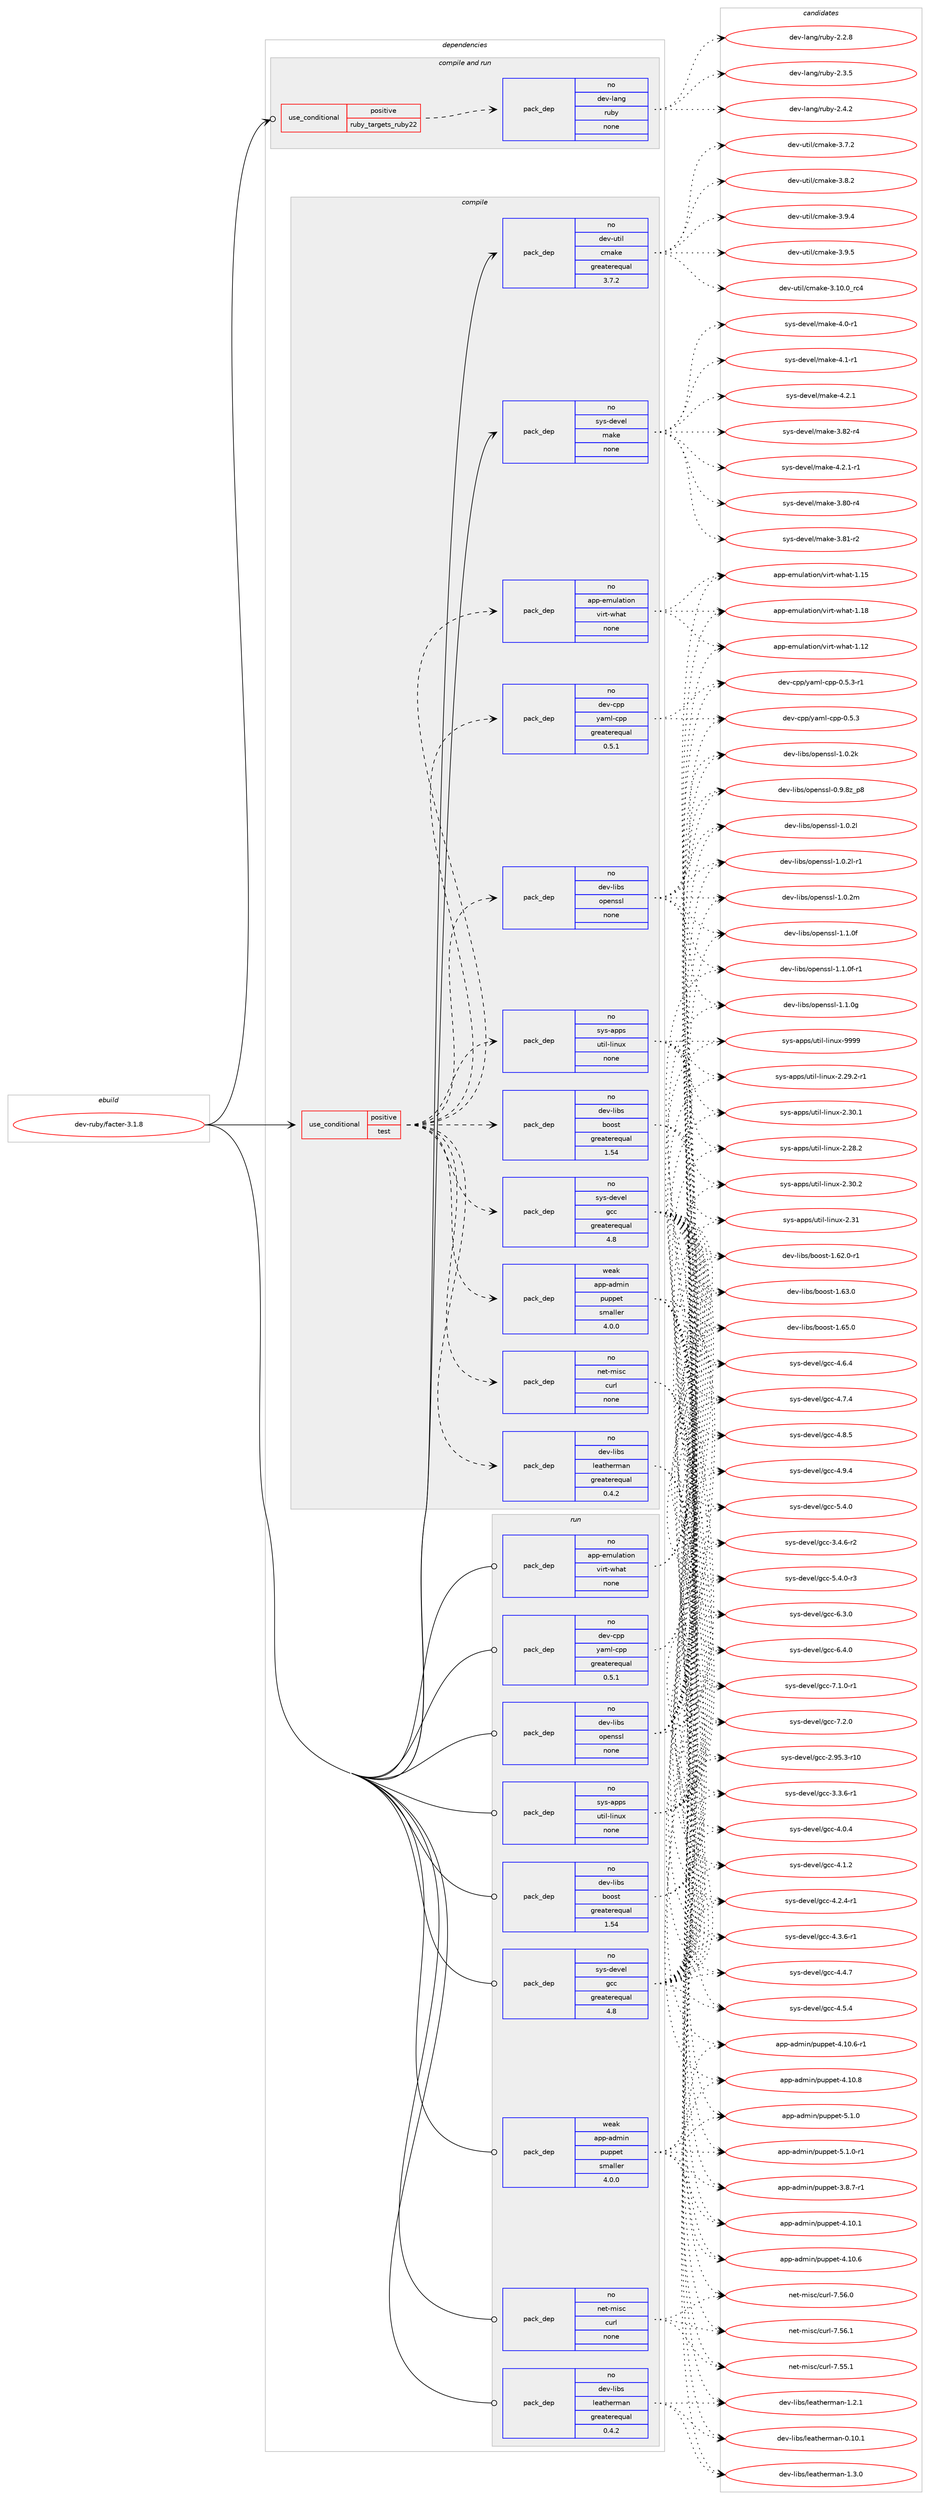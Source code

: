 digraph prolog {

# *************
# Graph options
# *************

newrank=true;
concentrate=true;
compound=true;
graph [rankdir=LR,fontname=Helvetica,fontsize=10,ranksep=1.5];#, ranksep=2.5, nodesep=0.2];
edge  [arrowhead=vee];
node  [fontname=Helvetica,fontsize=10];

# **********
# The ebuild
# **********

subgraph cluster_leftcol {
color=gray;
rank=same;
label=<<i>ebuild</i>>;
id [label="dev-ruby/facter-3.1.8", color=red, width=4, href="../dev-ruby/facter-3.1.8.svg"];
}

# ****************
# The dependencies
# ****************

subgraph cluster_midcol {
color=gray;
label=<<i>dependencies</i>>;
subgraph cluster_compile {
fillcolor="#eeeeee";
style=filled;
label=<<i>compile</i>>;
subgraph cond56508 {
dependency237456 [label=<<TABLE BORDER="0" CELLBORDER="1" CELLSPACING="0" CELLPADDING="4"><TR><TD ROWSPAN="3" CELLPADDING="10">use_conditional</TD></TR><TR><TD>positive</TD></TR><TR><TD>test</TD></TR></TABLE>>, shape=none, color=red];
subgraph pack176871 {
dependency237457 [label=<<TABLE BORDER="0" CELLBORDER="1" CELLSPACING="0" CELLPADDING="4" WIDTH="220"><TR><TD ROWSPAN="6" CELLPADDING="30">pack_dep</TD></TR><TR><TD WIDTH="110">no</TD></TR><TR><TD>sys-devel</TD></TR><TR><TD>gcc</TD></TR><TR><TD>greaterequal</TD></TR><TR><TD>4.8</TD></TR></TABLE>>, shape=none, color=blue];
}
dependency237456:e -> dependency237457:w [weight=20,style="dashed",arrowhead="vee"];
subgraph pack176872 {
dependency237458 [label=<<TABLE BORDER="0" CELLBORDER="1" CELLSPACING="0" CELLPADDING="4" WIDTH="220"><TR><TD ROWSPAN="6" CELLPADDING="30">pack_dep</TD></TR><TR><TD WIDTH="110">no</TD></TR><TR><TD>dev-libs</TD></TR><TR><TD>boost</TD></TR><TR><TD>greaterequal</TD></TR><TR><TD>1.54</TD></TR></TABLE>>, shape=none, color=blue];
}
dependency237456:e -> dependency237458:w [weight=20,style="dashed",arrowhead="vee"];
subgraph pack176873 {
dependency237459 [label=<<TABLE BORDER="0" CELLBORDER="1" CELLSPACING="0" CELLPADDING="4" WIDTH="220"><TR><TD ROWSPAN="6" CELLPADDING="30">pack_dep</TD></TR><TR><TD WIDTH="110">no</TD></TR><TR><TD>dev-libs</TD></TR><TR><TD>leatherman</TD></TR><TR><TD>greaterequal</TD></TR><TR><TD>0.4.2</TD></TR></TABLE>>, shape=none, color=blue];
}
dependency237456:e -> dependency237459:w [weight=20,style="dashed",arrowhead="vee"];
subgraph pack176874 {
dependency237460 [label=<<TABLE BORDER="0" CELLBORDER="1" CELLSPACING="0" CELLPADDING="4" WIDTH="220"><TR><TD ROWSPAN="6" CELLPADDING="30">pack_dep</TD></TR><TR><TD WIDTH="110">no</TD></TR><TR><TD>dev-cpp</TD></TR><TR><TD>yaml-cpp</TD></TR><TR><TD>greaterequal</TD></TR><TR><TD>0.5.1</TD></TR></TABLE>>, shape=none, color=blue];
}
dependency237456:e -> dependency237460:w [weight=20,style="dashed",arrowhead="vee"];
subgraph pack176875 {
dependency237461 [label=<<TABLE BORDER="0" CELLBORDER="1" CELLSPACING="0" CELLPADDING="4" WIDTH="220"><TR><TD ROWSPAN="6" CELLPADDING="30">pack_dep</TD></TR><TR><TD WIDTH="110">no</TD></TR><TR><TD>dev-libs</TD></TR><TR><TD>openssl</TD></TR><TR><TD>none</TD></TR><TR><TD></TD></TR></TABLE>>, shape=none, color=blue];
}
dependency237456:e -> dependency237461:w [weight=20,style="dashed",arrowhead="vee"];
subgraph pack176876 {
dependency237462 [label=<<TABLE BORDER="0" CELLBORDER="1" CELLSPACING="0" CELLPADDING="4" WIDTH="220"><TR><TD ROWSPAN="6" CELLPADDING="30">pack_dep</TD></TR><TR><TD WIDTH="110">no</TD></TR><TR><TD>sys-apps</TD></TR><TR><TD>util-linux</TD></TR><TR><TD>none</TD></TR><TR><TD></TD></TR></TABLE>>, shape=none, color=blue];
}
dependency237456:e -> dependency237462:w [weight=20,style="dashed",arrowhead="vee"];
subgraph pack176877 {
dependency237463 [label=<<TABLE BORDER="0" CELLBORDER="1" CELLSPACING="0" CELLPADDING="4" WIDTH="220"><TR><TD ROWSPAN="6" CELLPADDING="30">pack_dep</TD></TR><TR><TD WIDTH="110">no</TD></TR><TR><TD>app-emulation</TD></TR><TR><TD>virt-what</TD></TR><TR><TD>none</TD></TR><TR><TD></TD></TR></TABLE>>, shape=none, color=blue];
}
dependency237456:e -> dependency237463:w [weight=20,style="dashed",arrowhead="vee"];
subgraph pack176878 {
dependency237464 [label=<<TABLE BORDER="0" CELLBORDER="1" CELLSPACING="0" CELLPADDING="4" WIDTH="220"><TR><TD ROWSPAN="6" CELLPADDING="30">pack_dep</TD></TR><TR><TD WIDTH="110">no</TD></TR><TR><TD>net-misc</TD></TR><TR><TD>curl</TD></TR><TR><TD>none</TD></TR><TR><TD></TD></TR></TABLE>>, shape=none, color=blue];
}
dependency237456:e -> dependency237464:w [weight=20,style="dashed",arrowhead="vee"];
subgraph pack176879 {
dependency237465 [label=<<TABLE BORDER="0" CELLBORDER="1" CELLSPACING="0" CELLPADDING="4" WIDTH="220"><TR><TD ROWSPAN="6" CELLPADDING="30">pack_dep</TD></TR><TR><TD WIDTH="110">weak</TD></TR><TR><TD>app-admin</TD></TR><TR><TD>puppet</TD></TR><TR><TD>smaller</TD></TR><TR><TD>4.0.0</TD></TR></TABLE>>, shape=none, color=blue];
}
dependency237456:e -> dependency237465:w [weight=20,style="dashed",arrowhead="vee"];
}
id:e -> dependency237456:w [weight=20,style="solid",arrowhead="vee"];
subgraph pack176880 {
dependency237466 [label=<<TABLE BORDER="0" CELLBORDER="1" CELLSPACING="0" CELLPADDING="4" WIDTH="220"><TR><TD ROWSPAN="6" CELLPADDING="30">pack_dep</TD></TR><TR><TD WIDTH="110">no</TD></TR><TR><TD>dev-util</TD></TR><TR><TD>cmake</TD></TR><TR><TD>greaterequal</TD></TR><TR><TD>3.7.2</TD></TR></TABLE>>, shape=none, color=blue];
}
id:e -> dependency237466:w [weight=20,style="solid",arrowhead="vee"];
subgraph pack176881 {
dependency237467 [label=<<TABLE BORDER="0" CELLBORDER="1" CELLSPACING="0" CELLPADDING="4" WIDTH="220"><TR><TD ROWSPAN="6" CELLPADDING="30">pack_dep</TD></TR><TR><TD WIDTH="110">no</TD></TR><TR><TD>sys-devel</TD></TR><TR><TD>make</TD></TR><TR><TD>none</TD></TR><TR><TD></TD></TR></TABLE>>, shape=none, color=blue];
}
id:e -> dependency237467:w [weight=20,style="solid",arrowhead="vee"];
}
subgraph cluster_compileandrun {
fillcolor="#eeeeee";
style=filled;
label=<<i>compile and run</i>>;
subgraph cond56509 {
dependency237468 [label=<<TABLE BORDER="0" CELLBORDER="1" CELLSPACING="0" CELLPADDING="4"><TR><TD ROWSPAN="3" CELLPADDING="10">use_conditional</TD></TR><TR><TD>positive</TD></TR><TR><TD>ruby_targets_ruby22</TD></TR></TABLE>>, shape=none, color=red];
subgraph pack176882 {
dependency237469 [label=<<TABLE BORDER="0" CELLBORDER="1" CELLSPACING="0" CELLPADDING="4" WIDTH="220"><TR><TD ROWSPAN="6" CELLPADDING="30">pack_dep</TD></TR><TR><TD WIDTH="110">no</TD></TR><TR><TD>dev-lang</TD></TR><TR><TD>ruby</TD></TR><TR><TD>none</TD></TR><TR><TD></TD></TR></TABLE>>, shape=none, color=blue];
}
dependency237468:e -> dependency237469:w [weight=20,style="dashed",arrowhead="vee"];
}
id:e -> dependency237468:w [weight=20,style="solid",arrowhead="odotvee"];
}
subgraph cluster_run {
fillcolor="#eeeeee";
style=filled;
label=<<i>run</i>>;
subgraph pack176883 {
dependency237470 [label=<<TABLE BORDER="0" CELLBORDER="1" CELLSPACING="0" CELLPADDING="4" WIDTH="220"><TR><TD ROWSPAN="6" CELLPADDING="30">pack_dep</TD></TR><TR><TD WIDTH="110">no</TD></TR><TR><TD>app-emulation</TD></TR><TR><TD>virt-what</TD></TR><TR><TD>none</TD></TR><TR><TD></TD></TR></TABLE>>, shape=none, color=blue];
}
id:e -> dependency237470:w [weight=20,style="solid",arrowhead="odot"];
subgraph pack176884 {
dependency237471 [label=<<TABLE BORDER="0" CELLBORDER="1" CELLSPACING="0" CELLPADDING="4" WIDTH="220"><TR><TD ROWSPAN="6" CELLPADDING="30">pack_dep</TD></TR><TR><TD WIDTH="110">no</TD></TR><TR><TD>dev-cpp</TD></TR><TR><TD>yaml-cpp</TD></TR><TR><TD>greaterequal</TD></TR><TR><TD>0.5.1</TD></TR></TABLE>>, shape=none, color=blue];
}
id:e -> dependency237471:w [weight=20,style="solid",arrowhead="odot"];
subgraph pack176885 {
dependency237472 [label=<<TABLE BORDER="0" CELLBORDER="1" CELLSPACING="0" CELLPADDING="4" WIDTH="220"><TR><TD ROWSPAN="6" CELLPADDING="30">pack_dep</TD></TR><TR><TD WIDTH="110">no</TD></TR><TR><TD>dev-libs</TD></TR><TR><TD>boost</TD></TR><TR><TD>greaterequal</TD></TR><TR><TD>1.54</TD></TR></TABLE>>, shape=none, color=blue];
}
id:e -> dependency237472:w [weight=20,style="solid",arrowhead="odot"];
subgraph pack176886 {
dependency237473 [label=<<TABLE BORDER="0" CELLBORDER="1" CELLSPACING="0" CELLPADDING="4" WIDTH="220"><TR><TD ROWSPAN="6" CELLPADDING="30">pack_dep</TD></TR><TR><TD WIDTH="110">no</TD></TR><TR><TD>dev-libs</TD></TR><TR><TD>leatherman</TD></TR><TR><TD>greaterequal</TD></TR><TR><TD>0.4.2</TD></TR></TABLE>>, shape=none, color=blue];
}
id:e -> dependency237473:w [weight=20,style="solid",arrowhead="odot"];
subgraph pack176887 {
dependency237474 [label=<<TABLE BORDER="0" CELLBORDER="1" CELLSPACING="0" CELLPADDING="4" WIDTH="220"><TR><TD ROWSPAN="6" CELLPADDING="30">pack_dep</TD></TR><TR><TD WIDTH="110">no</TD></TR><TR><TD>dev-libs</TD></TR><TR><TD>openssl</TD></TR><TR><TD>none</TD></TR><TR><TD></TD></TR></TABLE>>, shape=none, color=blue];
}
id:e -> dependency237474:w [weight=20,style="solid",arrowhead="odot"];
subgraph pack176888 {
dependency237475 [label=<<TABLE BORDER="0" CELLBORDER="1" CELLSPACING="0" CELLPADDING="4" WIDTH="220"><TR><TD ROWSPAN="6" CELLPADDING="30">pack_dep</TD></TR><TR><TD WIDTH="110">no</TD></TR><TR><TD>net-misc</TD></TR><TR><TD>curl</TD></TR><TR><TD>none</TD></TR><TR><TD></TD></TR></TABLE>>, shape=none, color=blue];
}
id:e -> dependency237475:w [weight=20,style="solid",arrowhead="odot"];
subgraph pack176889 {
dependency237476 [label=<<TABLE BORDER="0" CELLBORDER="1" CELLSPACING="0" CELLPADDING="4" WIDTH="220"><TR><TD ROWSPAN="6" CELLPADDING="30">pack_dep</TD></TR><TR><TD WIDTH="110">no</TD></TR><TR><TD>sys-apps</TD></TR><TR><TD>util-linux</TD></TR><TR><TD>none</TD></TR><TR><TD></TD></TR></TABLE>>, shape=none, color=blue];
}
id:e -> dependency237476:w [weight=20,style="solid",arrowhead="odot"];
subgraph pack176890 {
dependency237477 [label=<<TABLE BORDER="0" CELLBORDER="1" CELLSPACING="0" CELLPADDING="4" WIDTH="220"><TR><TD ROWSPAN="6" CELLPADDING="30">pack_dep</TD></TR><TR><TD WIDTH="110">no</TD></TR><TR><TD>sys-devel</TD></TR><TR><TD>gcc</TD></TR><TR><TD>greaterequal</TD></TR><TR><TD>4.8</TD></TR></TABLE>>, shape=none, color=blue];
}
id:e -> dependency237477:w [weight=20,style="solid",arrowhead="odot"];
subgraph pack176891 {
dependency237478 [label=<<TABLE BORDER="0" CELLBORDER="1" CELLSPACING="0" CELLPADDING="4" WIDTH="220"><TR><TD ROWSPAN="6" CELLPADDING="30">pack_dep</TD></TR><TR><TD WIDTH="110">weak</TD></TR><TR><TD>app-admin</TD></TR><TR><TD>puppet</TD></TR><TR><TD>smaller</TD></TR><TR><TD>4.0.0</TD></TR></TABLE>>, shape=none, color=blue];
}
id:e -> dependency237478:w [weight=20,style="solid",arrowhead="odot"];
}
}

# **************
# The candidates
# **************

subgraph cluster_choices {
rank=same;
color=gray;
label=<<i>candidates</i>>;

subgraph choice176871 {
color=black;
nodesep=1;
choice1151211154510010111810110847103999945504657534651451144948 [label="sys-devel/gcc-2.95.3-r10", color=red, width=4,href="../sys-devel/gcc-2.95.3-r10.svg"];
choice115121115451001011181011084710399994551465146544511449 [label="sys-devel/gcc-3.3.6-r1", color=red, width=4,href="../sys-devel/gcc-3.3.6-r1.svg"];
choice115121115451001011181011084710399994551465246544511450 [label="sys-devel/gcc-3.4.6-r2", color=red, width=4,href="../sys-devel/gcc-3.4.6-r2.svg"];
choice11512111545100101118101108471039999455246484652 [label="sys-devel/gcc-4.0.4", color=red, width=4,href="../sys-devel/gcc-4.0.4.svg"];
choice11512111545100101118101108471039999455246494650 [label="sys-devel/gcc-4.1.2", color=red, width=4,href="../sys-devel/gcc-4.1.2.svg"];
choice115121115451001011181011084710399994552465046524511449 [label="sys-devel/gcc-4.2.4-r1", color=red, width=4,href="../sys-devel/gcc-4.2.4-r1.svg"];
choice115121115451001011181011084710399994552465146544511449 [label="sys-devel/gcc-4.3.6-r1", color=red, width=4,href="../sys-devel/gcc-4.3.6-r1.svg"];
choice11512111545100101118101108471039999455246524655 [label="sys-devel/gcc-4.4.7", color=red, width=4,href="../sys-devel/gcc-4.4.7.svg"];
choice11512111545100101118101108471039999455246534652 [label="sys-devel/gcc-4.5.4", color=red, width=4,href="../sys-devel/gcc-4.5.4.svg"];
choice11512111545100101118101108471039999455246544652 [label="sys-devel/gcc-4.6.4", color=red, width=4,href="../sys-devel/gcc-4.6.4.svg"];
choice11512111545100101118101108471039999455246554652 [label="sys-devel/gcc-4.7.4", color=red, width=4,href="../sys-devel/gcc-4.7.4.svg"];
choice11512111545100101118101108471039999455246564653 [label="sys-devel/gcc-4.8.5", color=red, width=4,href="../sys-devel/gcc-4.8.5.svg"];
choice11512111545100101118101108471039999455246574652 [label="sys-devel/gcc-4.9.4", color=red, width=4,href="../sys-devel/gcc-4.9.4.svg"];
choice11512111545100101118101108471039999455346524648 [label="sys-devel/gcc-5.4.0", color=red, width=4,href="../sys-devel/gcc-5.4.0.svg"];
choice115121115451001011181011084710399994553465246484511451 [label="sys-devel/gcc-5.4.0-r3", color=red, width=4,href="../sys-devel/gcc-5.4.0-r3.svg"];
choice11512111545100101118101108471039999455446514648 [label="sys-devel/gcc-6.3.0", color=red, width=4,href="../sys-devel/gcc-6.3.0.svg"];
choice11512111545100101118101108471039999455446524648 [label="sys-devel/gcc-6.4.0", color=red, width=4,href="../sys-devel/gcc-6.4.0.svg"];
choice115121115451001011181011084710399994555464946484511449 [label="sys-devel/gcc-7.1.0-r1", color=red, width=4,href="../sys-devel/gcc-7.1.0-r1.svg"];
choice11512111545100101118101108471039999455546504648 [label="sys-devel/gcc-7.2.0", color=red, width=4,href="../sys-devel/gcc-7.2.0.svg"];
dependency237457:e -> choice1151211154510010111810110847103999945504657534651451144948:w [style=dotted,weight="100"];
dependency237457:e -> choice115121115451001011181011084710399994551465146544511449:w [style=dotted,weight="100"];
dependency237457:e -> choice115121115451001011181011084710399994551465246544511450:w [style=dotted,weight="100"];
dependency237457:e -> choice11512111545100101118101108471039999455246484652:w [style=dotted,weight="100"];
dependency237457:e -> choice11512111545100101118101108471039999455246494650:w [style=dotted,weight="100"];
dependency237457:e -> choice115121115451001011181011084710399994552465046524511449:w [style=dotted,weight="100"];
dependency237457:e -> choice115121115451001011181011084710399994552465146544511449:w [style=dotted,weight="100"];
dependency237457:e -> choice11512111545100101118101108471039999455246524655:w [style=dotted,weight="100"];
dependency237457:e -> choice11512111545100101118101108471039999455246534652:w [style=dotted,weight="100"];
dependency237457:e -> choice11512111545100101118101108471039999455246544652:w [style=dotted,weight="100"];
dependency237457:e -> choice11512111545100101118101108471039999455246554652:w [style=dotted,weight="100"];
dependency237457:e -> choice11512111545100101118101108471039999455246564653:w [style=dotted,weight="100"];
dependency237457:e -> choice11512111545100101118101108471039999455246574652:w [style=dotted,weight="100"];
dependency237457:e -> choice11512111545100101118101108471039999455346524648:w [style=dotted,weight="100"];
dependency237457:e -> choice115121115451001011181011084710399994553465246484511451:w [style=dotted,weight="100"];
dependency237457:e -> choice11512111545100101118101108471039999455446514648:w [style=dotted,weight="100"];
dependency237457:e -> choice11512111545100101118101108471039999455446524648:w [style=dotted,weight="100"];
dependency237457:e -> choice115121115451001011181011084710399994555464946484511449:w [style=dotted,weight="100"];
dependency237457:e -> choice11512111545100101118101108471039999455546504648:w [style=dotted,weight="100"];
}
subgraph choice176872 {
color=black;
nodesep=1;
choice10010111845108105981154798111111115116454946545046484511449 [label="dev-libs/boost-1.62.0-r1", color=red, width=4,href="../dev-libs/boost-1.62.0-r1.svg"];
choice1001011184510810598115479811111111511645494654514648 [label="dev-libs/boost-1.63.0", color=red, width=4,href="../dev-libs/boost-1.63.0.svg"];
choice1001011184510810598115479811111111511645494654534648 [label="dev-libs/boost-1.65.0", color=red, width=4,href="../dev-libs/boost-1.65.0.svg"];
dependency237458:e -> choice10010111845108105981154798111111115116454946545046484511449:w [style=dotted,weight="100"];
dependency237458:e -> choice1001011184510810598115479811111111511645494654514648:w [style=dotted,weight="100"];
dependency237458:e -> choice1001011184510810598115479811111111511645494654534648:w [style=dotted,weight="100"];
}
subgraph choice176873 {
color=black;
nodesep=1;
choice100101118451081059811547108101971161041011141099711045484649484649 [label="dev-libs/leatherman-0.10.1", color=red, width=4,href="../dev-libs/leatherman-0.10.1.svg"];
choice1001011184510810598115471081019711610410111410997110454946504649 [label="dev-libs/leatherman-1.2.1", color=red, width=4,href="../dev-libs/leatherman-1.2.1.svg"];
choice1001011184510810598115471081019711610410111410997110454946514648 [label="dev-libs/leatherman-1.3.0", color=red, width=4,href="../dev-libs/leatherman-1.3.0.svg"];
dependency237459:e -> choice100101118451081059811547108101971161041011141099711045484649484649:w [style=dotted,weight="100"];
dependency237459:e -> choice1001011184510810598115471081019711610410111410997110454946504649:w [style=dotted,weight="100"];
dependency237459:e -> choice1001011184510810598115471081019711610410111410997110454946514648:w [style=dotted,weight="100"];
}
subgraph choice176874 {
color=black;
nodesep=1;
choice100101118459911211247121971091084599112112454846534651 [label="dev-cpp/yaml-cpp-0.5.3", color=red, width=4,href="../dev-cpp/yaml-cpp-0.5.3.svg"];
choice1001011184599112112471219710910845991121124548465346514511449 [label="dev-cpp/yaml-cpp-0.5.3-r1", color=red, width=4,href="../dev-cpp/yaml-cpp-0.5.3-r1.svg"];
dependency237460:e -> choice100101118459911211247121971091084599112112454846534651:w [style=dotted,weight="100"];
dependency237460:e -> choice1001011184599112112471219710910845991121124548465346514511449:w [style=dotted,weight="100"];
}
subgraph choice176875 {
color=black;
nodesep=1;
choice1001011184510810598115471111121011101151151084548465746561229511256 [label="dev-libs/openssl-0.9.8z_p8", color=red, width=4,href="../dev-libs/openssl-0.9.8z_p8.svg"];
choice100101118451081059811547111112101110115115108454946484650107 [label="dev-libs/openssl-1.0.2k", color=red, width=4,href="../dev-libs/openssl-1.0.2k.svg"];
choice100101118451081059811547111112101110115115108454946484650108 [label="dev-libs/openssl-1.0.2l", color=red, width=4,href="../dev-libs/openssl-1.0.2l.svg"];
choice1001011184510810598115471111121011101151151084549464846501084511449 [label="dev-libs/openssl-1.0.2l-r1", color=red, width=4,href="../dev-libs/openssl-1.0.2l-r1.svg"];
choice100101118451081059811547111112101110115115108454946484650109 [label="dev-libs/openssl-1.0.2m", color=red, width=4,href="../dev-libs/openssl-1.0.2m.svg"];
choice100101118451081059811547111112101110115115108454946494648102 [label="dev-libs/openssl-1.1.0f", color=red, width=4,href="../dev-libs/openssl-1.1.0f.svg"];
choice1001011184510810598115471111121011101151151084549464946481024511449 [label="dev-libs/openssl-1.1.0f-r1", color=red, width=4,href="../dev-libs/openssl-1.1.0f-r1.svg"];
choice100101118451081059811547111112101110115115108454946494648103 [label="dev-libs/openssl-1.1.0g", color=red, width=4,href="../dev-libs/openssl-1.1.0g.svg"];
dependency237461:e -> choice1001011184510810598115471111121011101151151084548465746561229511256:w [style=dotted,weight="100"];
dependency237461:e -> choice100101118451081059811547111112101110115115108454946484650107:w [style=dotted,weight="100"];
dependency237461:e -> choice100101118451081059811547111112101110115115108454946484650108:w [style=dotted,weight="100"];
dependency237461:e -> choice1001011184510810598115471111121011101151151084549464846501084511449:w [style=dotted,weight="100"];
dependency237461:e -> choice100101118451081059811547111112101110115115108454946484650109:w [style=dotted,weight="100"];
dependency237461:e -> choice100101118451081059811547111112101110115115108454946494648102:w [style=dotted,weight="100"];
dependency237461:e -> choice1001011184510810598115471111121011101151151084549464946481024511449:w [style=dotted,weight="100"];
dependency237461:e -> choice100101118451081059811547111112101110115115108454946494648103:w [style=dotted,weight="100"];
}
subgraph choice176876 {
color=black;
nodesep=1;
choice1151211154597112112115471171161051084510810511011712045504650564650 [label="sys-apps/util-linux-2.28.2", color=red, width=4,href="../sys-apps/util-linux-2.28.2.svg"];
choice11512111545971121121154711711610510845108105110117120455046505746504511449 [label="sys-apps/util-linux-2.29.2-r1", color=red, width=4,href="../sys-apps/util-linux-2.29.2-r1.svg"];
choice1151211154597112112115471171161051084510810511011712045504651484649 [label="sys-apps/util-linux-2.30.1", color=red, width=4,href="../sys-apps/util-linux-2.30.1.svg"];
choice1151211154597112112115471171161051084510810511011712045504651484650 [label="sys-apps/util-linux-2.30.2", color=red, width=4,href="../sys-apps/util-linux-2.30.2.svg"];
choice115121115459711211211547117116105108451081051101171204550465149 [label="sys-apps/util-linux-2.31", color=red, width=4,href="../sys-apps/util-linux-2.31.svg"];
choice115121115459711211211547117116105108451081051101171204557575757 [label="sys-apps/util-linux-9999", color=red, width=4,href="../sys-apps/util-linux-9999.svg"];
dependency237462:e -> choice1151211154597112112115471171161051084510810511011712045504650564650:w [style=dotted,weight="100"];
dependency237462:e -> choice11512111545971121121154711711610510845108105110117120455046505746504511449:w [style=dotted,weight="100"];
dependency237462:e -> choice1151211154597112112115471171161051084510810511011712045504651484649:w [style=dotted,weight="100"];
dependency237462:e -> choice1151211154597112112115471171161051084510810511011712045504651484650:w [style=dotted,weight="100"];
dependency237462:e -> choice115121115459711211211547117116105108451081051101171204550465149:w [style=dotted,weight="100"];
dependency237462:e -> choice115121115459711211211547117116105108451081051101171204557575757:w [style=dotted,weight="100"];
}
subgraph choice176877 {
color=black;
nodesep=1;
choice9711211245101109117108971161051111104711810511411645119104971164549464950 [label="app-emulation/virt-what-1.12", color=red, width=4,href="../app-emulation/virt-what-1.12.svg"];
choice9711211245101109117108971161051111104711810511411645119104971164549464953 [label="app-emulation/virt-what-1.15", color=red, width=4,href="../app-emulation/virt-what-1.15.svg"];
choice9711211245101109117108971161051111104711810511411645119104971164549464956 [label="app-emulation/virt-what-1.18", color=red, width=4,href="../app-emulation/virt-what-1.18.svg"];
dependency237463:e -> choice9711211245101109117108971161051111104711810511411645119104971164549464950:w [style=dotted,weight="100"];
dependency237463:e -> choice9711211245101109117108971161051111104711810511411645119104971164549464953:w [style=dotted,weight="100"];
dependency237463:e -> choice9711211245101109117108971161051111104711810511411645119104971164549464956:w [style=dotted,weight="100"];
}
subgraph choice176878 {
color=black;
nodesep=1;
choice1101011164510910511599479911711410845554653534649 [label="net-misc/curl-7.55.1", color=red, width=4,href="../net-misc/curl-7.55.1.svg"];
choice1101011164510910511599479911711410845554653544648 [label="net-misc/curl-7.56.0", color=red, width=4,href="../net-misc/curl-7.56.0.svg"];
choice1101011164510910511599479911711410845554653544649 [label="net-misc/curl-7.56.1", color=red, width=4,href="../net-misc/curl-7.56.1.svg"];
dependency237464:e -> choice1101011164510910511599479911711410845554653534649:w [style=dotted,weight="100"];
dependency237464:e -> choice1101011164510910511599479911711410845554653544648:w [style=dotted,weight="100"];
dependency237464:e -> choice1101011164510910511599479911711410845554653544649:w [style=dotted,weight="100"];
}
subgraph choice176879 {
color=black;
nodesep=1;
choice971121124597100109105110471121171121121011164551465646554511449 [label="app-admin/puppet-3.8.7-r1", color=red, width=4,href="../app-admin/puppet-3.8.7-r1.svg"];
choice9711211245971001091051104711211711211210111645524649484649 [label="app-admin/puppet-4.10.1", color=red, width=4,href="../app-admin/puppet-4.10.1.svg"];
choice9711211245971001091051104711211711211210111645524649484654 [label="app-admin/puppet-4.10.6", color=red, width=4,href="../app-admin/puppet-4.10.6.svg"];
choice97112112459710010910511047112117112112101116455246494846544511449 [label="app-admin/puppet-4.10.6-r1", color=red, width=4,href="../app-admin/puppet-4.10.6-r1.svg"];
choice9711211245971001091051104711211711211210111645524649484656 [label="app-admin/puppet-4.10.8", color=red, width=4,href="../app-admin/puppet-4.10.8.svg"];
choice97112112459710010910511047112117112112101116455346494648 [label="app-admin/puppet-5.1.0", color=red, width=4,href="../app-admin/puppet-5.1.0.svg"];
choice971121124597100109105110471121171121121011164553464946484511449 [label="app-admin/puppet-5.1.0-r1", color=red, width=4,href="../app-admin/puppet-5.1.0-r1.svg"];
dependency237465:e -> choice971121124597100109105110471121171121121011164551465646554511449:w [style=dotted,weight="100"];
dependency237465:e -> choice9711211245971001091051104711211711211210111645524649484649:w [style=dotted,weight="100"];
dependency237465:e -> choice9711211245971001091051104711211711211210111645524649484654:w [style=dotted,weight="100"];
dependency237465:e -> choice97112112459710010910511047112117112112101116455246494846544511449:w [style=dotted,weight="100"];
dependency237465:e -> choice9711211245971001091051104711211711211210111645524649484656:w [style=dotted,weight="100"];
dependency237465:e -> choice97112112459710010910511047112117112112101116455346494648:w [style=dotted,weight="100"];
dependency237465:e -> choice971121124597100109105110471121171121121011164553464946484511449:w [style=dotted,weight="100"];
}
subgraph choice176880 {
color=black;
nodesep=1;
choice1001011184511711610510847991099710710145514649484648951149952 [label="dev-util/cmake-3.10.0_rc4", color=red, width=4,href="../dev-util/cmake-3.10.0_rc4.svg"];
choice10010111845117116105108479910997107101455146554650 [label="dev-util/cmake-3.7.2", color=red, width=4,href="../dev-util/cmake-3.7.2.svg"];
choice10010111845117116105108479910997107101455146564650 [label="dev-util/cmake-3.8.2", color=red, width=4,href="../dev-util/cmake-3.8.2.svg"];
choice10010111845117116105108479910997107101455146574652 [label="dev-util/cmake-3.9.4", color=red, width=4,href="../dev-util/cmake-3.9.4.svg"];
choice10010111845117116105108479910997107101455146574653 [label="dev-util/cmake-3.9.5", color=red, width=4,href="../dev-util/cmake-3.9.5.svg"];
dependency237466:e -> choice1001011184511711610510847991099710710145514649484648951149952:w [style=dotted,weight="100"];
dependency237466:e -> choice10010111845117116105108479910997107101455146554650:w [style=dotted,weight="100"];
dependency237466:e -> choice10010111845117116105108479910997107101455146564650:w [style=dotted,weight="100"];
dependency237466:e -> choice10010111845117116105108479910997107101455146574652:w [style=dotted,weight="100"];
dependency237466:e -> choice10010111845117116105108479910997107101455146574653:w [style=dotted,weight="100"];
}
subgraph choice176881 {
color=black;
nodesep=1;
choice11512111545100101118101108471099710710145514656484511452 [label="sys-devel/make-3.80-r4", color=red, width=4,href="../sys-devel/make-3.80-r4.svg"];
choice11512111545100101118101108471099710710145514656494511450 [label="sys-devel/make-3.81-r2", color=red, width=4,href="../sys-devel/make-3.81-r2.svg"];
choice11512111545100101118101108471099710710145514656504511452 [label="sys-devel/make-3.82-r4", color=red, width=4,href="../sys-devel/make-3.82-r4.svg"];
choice115121115451001011181011084710997107101455246484511449 [label="sys-devel/make-4.0-r1", color=red, width=4,href="../sys-devel/make-4.0-r1.svg"];
choice115121115451001011181011084710997107101455246494511449 [label="sys-devel/make-4.1-r1", color=red, width=4,href="../sys-devel/make-4.1-r1.svg"];
choice115121115451001011181011084710997107101455246504649 [label="sys-devel/make-4.2.1", color=red, width=4,href="../sys-devel/make-4.2.1.svg"];
choice1151211154510010111810110847109971071014552465046494511449 [label="sys-devel/make-4.2.1-r1", color=red, width=4,href="../sys-devel/make-4.2.1-r1.svg"];
dependency237467:e -> choice11512111545100101118101108471099710710145514656484511452:w [style=dotted,weight="100"];
dependency237467:e -> choice11512111545100101118101108471099710710145514656494511450:w [style=dotted,weight="100"];
dependency237467:e -> choice11512111545100101118101108471099710710145514656504511452:w [style=dotted,weight="100"];
dependency237467:e -> choice115121115451001011181011084710997107101455246484511449:w [style=dotted,weight="100"];
dependency237467:e -> choice115121115451001011181011084710997107101455246494511449:w [style=dotted,weight="100"];
dependency237467:e -> choice115121115451001011181011084710997107101455246504649:w [style=dotted,weight="100"];
dependency237467:e -> choice1151211154510010111810110847109971071014552465046494511449:w [style=dotted,weight="100"];
}
subgraph choice176882 {
color=black;
nodesep=1;
choice10010111845108971101034711411798121455046504656 [label="dev-lang/ruby-2.2.8", color=red, width=4,href="../dev-lang/ruby-2.2.8.svg"];
choice10010111845108971101034711411798121455046514653 [label="dev-lang/ruby-2.3.5", color=red, width=4,href="../dev-lang/ruby-2.3.5.svg"];
choice10010111845108971101034711411798121455046524650 [label="dev-lang/ruby-2.4.2", color=red, width=4,href="../dev-lang/ruby-2.4.2.svg"];
dependency237469:e -> choice10010111845108971101034711411798121455046504656:w [style=dotted,weight="100"];
dependency237469:e -> choice10010111845108971101034711411798121455046514653:w [style=dotted,weight="100"];
dependency237469:e -> choice10010111845108971101034711411798121455046524650:w [style=dotted,weight="100"];
}
subgraph choice176883 {
color=black;
nodesep=1;
choice9711211245101109117108971161051111104711810511411645119104971164549464950 [label="app-emulation/virt-what-1.12", color=red, width=4,href="../app-emulation/virt-what-1.12.svg"];
choice9711211245101109117108971161051111104711810511411645119104971164549464953 [label="app-emulation/virt-what-1.15", color=red, width=4,href="../app-emulation/virt-what-1.15.svg"];
choice9711211245101109117108971161051111104711810511411645119104971164549464956 [label="app-emulation/virt-what-1.18", color=red, width=4,href="../app-emulation/virt-what-1.18.svg"];
dependency237470:e -> choice9711211245101109117108971161051111104711810511411645119104971164549464950:w [style=dotted,weight="100"];
dependency237470:e -> choice9711211245101109117108971161051111104711810511411645119104971164549464953:w [style=dotted,weight="100"];
dependency237470:e -> choice9711211245101109117108971161051111104711810511411645119104971164549464956:w [style=dotted,weight="100"];
}
subgraph choice176884 {
color=black;
nodesep=1;
choice100101118459911211247121971091084599112112454846534651 [label="dev-cpp/yaml-cpp-0.5.3", color=red, width=4,href="../dev-cpp/yaml-cpp-0.5.3.svg"];
choice1001011184599112112471219710910845991121124548465346514511449 [label="dev-cpp/yaml-cpp-0.5.3-r1", color=red, width=4,href="../dev-cpp/yaml-cpp-0.5.3-r1.svg"];
dependency237471:e -> choice100101118459911211247121971091084599112112454846534651:w [style=dotted,weight="100"];
dependency237471:e -> choice1001011184599112112471219710910845991121124548465346514511449:w [style=dotted,weight="100"];
}
subgraph choice176885 {
color=black;
nodesep=1;
choice10010111845108105981154798111111115116454946545046484511449 [label="dev-libs/boost-1.62.0-r1", color=red, width=4,href="../dev-libs/boost-1.62.0-r1.svg"];
choice1001011184510810598115479811111111511645494654514648 [label="dev-libs/boost-1.63.0", color=red, width=4,href="../dev-libs/boost-1.63.0.svg"];
choice1001011184510810598115479811111111511645494654534648 [label="dev-libs/boost-1.65.0", color=red, width=4,href="../dev-libs/boost-1.65.0.svg"];
dependency237472:e -> choice10010111845108105981154798111111115116454946545046484511449:w [style=dotted,weight="100"];
dependency237472:e -> choice1001011184510810598115479811111111511645494654514648:w [style=dotted,weight="100"];
dependency237472:e -> choice1001011184510810598115479811111111511645494654534648:w [style=dotted,weight="100"];
}
subgraph choice176886 {
color=black;
nodesep=1;
choice100101118451081059811547108101971161041011141099711045484649484649 [label="dev-libs/leatherman-0.10.1", color=red, width=4,href="../dev-libs/leatherman-0.10.1.svg"];
choice1001011184510810598115471081019711610410111410997110454946504649 [label="dev-libs/leatherman-1.2.1", color=red, width=4,href="../dev-libs/leatherman-1.2.1.svg"];
choice1001011184510810598115471081019711610410111410997110454946514648 [label="dev-libs/leatherman-1.3.0", color=red, width=4,href="../dev-libs/leatherman-1.3.0.svg"];
dependency237473:e -> choice100101118451081059811547108101971161041011141099711045484649484649:w [style=dotted,weight="100"];
dependency237473:e -> choice1001011184510810598115471081019711610410111410997110454946504649:w [style=dotted,weight="100"];
dependency237473:e -> choice1001011184510810598115471081019711610410111410997110454946514648:w [style=dotted,weight="100"];
}
subgraph choice176887 {
color=black;
nodesep=1;
choice1001011184510810598115471111121011101151151084548465746561229511256 [label="dev-libs/openssl-0.9.8z_p8", color=red, width=4,href="../dev-libs/openssl-0.9.8z_p8.svg"];
choice100101118451081059811547111112101110115115108454946484650107 [label="dev-libs/openssl-1.0.2k", color=red, width=4,href="../dev-libs/openssl-1.0.2k.svg"];
choice100101118451081059811547111112101110115115108454946484650108 [label="dev-libs/openssl-1.0.2l", color=red, width=4,href="../dev-libs/openssl-1.0.2l.svg"];
choice1001011184510810598115471111121011101151151084549464846501084511449 [label="dev-libs/openssl-1.0.2l-r1", color=red, width=4,href="../dev-libs/openssl-1.0.2l-r1.svg"];
choice100101118451081059811547111112101110115115108454946484650109 [label="dev-libs/openssl-1.0.2m", color=red, width=4,href="../dev-libs/openssl-1.0.2m.svg"];
choice100101118451081059811547111112101110115115108454946494648102 [label="dev-libs/openssl-1.1.0f", color=red, width=4,href="../dev-libs/openssl-1.1.0f.svg"];
choice1001011184510810598115471111121011101151151084549464946481024511449 [label="dev-libs/openssl-1.1.0f-r1", color=red, width=4,href="../dev-libs/openssl-1.1.0f-r1.svg"];
choice100101118451081059811547111112101110115115108454946494648103 [label="dev-libs/openssl-1.1.0g", color=red, width=4,href="../dev-libs/openssl-1.1.0g.svg"];
dependency237474:e -> choice1001011184510810598115471111121011101151151084548465746561229511256:w [style=dotted,weight="100"];
dependency237474:e -> choice100101118451081059811547111112101110115115108454946484650107:w [style=dotted,weight="100"];
dependency237474:e -> choice100101118451081059811547111112101110115115108454946484650108:w [style=dotted,weight="100"];
dependency237474:e -> choice1001011184510810598115471111121011101151151084549464846501084511449:w [style=dotted,weight="100"];
dependency237474:e -> choice100101118451081059811547111112101110115115108454946484650109:w [style=dotted,weight="100"];
dependency237474:e -> choice100101118451081059811547111112101110115115108454946494648102:w [style=dotted,weight="100"];
dependency237474:e -> choice1001011184510810598115471111121011101151151084549464946481024511449:w [style=dotted,weight="100"];
dependency237474:e -> choice100101118451081059811547111112101110115115108454946494648103:w [style=dotted,weight="100"];
}
subgraph choice176888 {
color=black;
nodesep=1;
choice1101011164510910511599479911711410845554653534649 [label="net-misc/curl-7.55.1", color=red, width=4,href="../net-misc/curl-7.55.1.svg"];
choice1101011164510910511599479911711410845554653544648 [label="net-misc/curl-7.56.0", color=red, width=4,href="../net-misc/curl-7.56.0.svg"];
choice1101011164510910511599479911711410845554653544649 [label="net-misc/curl-7.56.1", color=red, width=4,href="../net-misc/curl-7.56.1.svg"];
dependency237475:e -> choice1101011164510910511599479911711410845554653534649:w [style=dotted,weight="100"];
dependency237475:e -> choice1101011164510910511599479911711410845554653544648:w [style=dotted,weight="100"];
dependency237475:e -> choice1101011164510910511599479911711410845554653544649:w [style=dotted,weight="100"];
}
subgraph choice176889 {
color=black;
nodesep=1;
choice1151211154597112112115471171161051084510810511011712045504650564650 [label="sys-apps/util-linux-2.28.2", color=red, width=4,href="../sys-apps/util-linux-2.28.2.svg"];
choice11512111545971121121154711711610510845108105110117120455046505746504511449 [label="sys-apps/util-linux-2.29.2-r1", color=red, width=4,href="../sys-apps/util-linux-2.29.2-r1.svg"];
choice1151211154597112112115471171161051084510810511011712045504651484649 [label="sys-apps/util-linux-2.30.1", color=red, width=4,href="../sys-apps/util-linux-2.30.1.svg"];
choice1151211154597112112115471171161051084510810511011712045504651484650 [label="sys-apps/util-linux-2.30.2", color=red, width=4,href="../sys-apps/util-linux-2.30.2.svg"];
choice115121115459711211211547117116105108451081051101171204550465149 [label="sys-apps/util-linux-2.31", color=red, width=4,href="../sys-apps/util-linux-2.31.svg"];
choice115121115459711211211547117116105108451081051101171204557575757 [label="sys-apps/util-linux-9999", color=red, width=4,href="../sys-apps/util-linux-9999.svg"];
dependency237476:e -> choice1151211154597112112115471171161051084510810511011712045504650564650:w [style=dotted,weight="100"];
dependency237476:e -> choice11512111545971121121154711711610510845108105110117120455046505746504511449:w [style=dotted,weight="100"];
dependency237476:e -> choice1151211154597112112115471171161051084510810511011712045504651484649:w [style=dotted,weight="100"];
dependency237476:e -> choice1151211154597112112115471171161051084510810511011712045504651484650:w [style=dotted,weight="100"];
dependency237476:e -> choice115121115459711211211547117116105108451081051101171204550465149:w [style=dotted,weight="100"];
dependency237476:e -> choice115121115459711211211547117116105108451081051101171204557575757:w [style=dotted,weight="100"];
}
subgraph choice176890 {
color=black;
nodesep=1;
choice1151211154510010111810110847103999945504657534651451144948 [label="sys-devel/gcc-2.95.3-r10", color=red, width=4,href="../sys-devel/gcc-2.95.3-r10.svg"];
choice115121115451001011181011084710399994551465146544511449 [label="sys-devel/gcc-3.3.6-r1", color=red, width=4,href="../sys-devel/gcc-3.3.6-r1.svg"];
choice115121115451001011181011084710399994551465246544511450 [label="sys-devel/gcc-3.4.6-r2", color=red, width=4,href="../sys-devel/gcc-3.4.6-r2.svg"];
choice11512111545100101118101108471039999455246484652 [label="sys-devel/gcc-4.0.4", color=red, width=4,href="../sys-devel/gcc-4.0.4.svg"];
choice11512111545100101118101108471039999455246494650 [label="sys-devel/gcc-4.1.2", color=red, width=4,href="../sys-devel/gcc-4.1.2.svg"];
choice115121115451001011181011084710399994552465046524511449 [label="sys-devel/gcc-4.2.4-r1", color=red, width=4,href="../sys-devel/gcc-4.2.4-r1.svg"];
choice115121115451001011181011084710399994552465146544511449 [label="sys-devel/gcc-4.3.6-r1", color=red, width=4,href="../sys-devel/gcc-4.3.6-r1.svg"];
choice11512111545100101118101108471039999455246524655 [label="sys-devel/gcc-4.4.7", color=red, width=4,href="../sys-devel/gcc-4.4.7.svg"];
choice11512111545100101118101108471039999455246534652 [label="sys-devel/gcc-4.5.4", color=red, width=4,href="../sys-devel/gcc-4.5.4.svg"];
choice11512111545100101118101108471039999455246544652 [label="sys-devel/gcc-4.6.4", color=red, width=4,href="../sys-devel/gcc-4.6.4.svg"];
choice11512111545100101118101108471039999455246554652 [label="sys-devel/gcc-4.7.4", color=red, width=4,href="../sys-devel/gcc-4.7.4.svg"];
choice11512111545100101118101108471039999455246564653 [label="sys-devel/gcc-4.8.5", color=red, width=4,href="../sys-devel/gcc-4.8.5.svg"];
choice11512111545100101118101108471039999455246574652 [label="sys-devel/gcc-4.9.4", color=red, width=4,href="../sys-devel/gcc-4.9.4.svg"];
choice11512111545100101118101108471039999455346524648 [label="sys-devel/gcc-5.4.0", color=red, width=4,href="../sys-devel/gcc-5.4.0.svg"];
choice115121115451001011181011084710399994553465246484511451 [label="sys-devel/gcc-5.4.0-r3", color=red, width=4,href="../sys-devel/gcc-5.4.0-r3.svg"];
choice11512111545100101118101108471039999455446514648 [label="sys-devel/gcc-6.3.0", color=red, width=4,href="../sys-devel/gcc-6.3.0.svg"];
choice11512111545100101118101108471039999455446524648 [label="sys-devel/gcc-6.4.0", color=red, width=4,href="../sys-devel/gcc-6.4.0.svg"];
choice115121115451001011181011084710399994555464946484511449 [label="sys-devel/gcc-7.1.0-r1", color=red, width=4,href="../sys-devel/gcc-7.1.0-r1.svg"];
choice11512111545100101118101108471039999455546504648 [label="sys-devel/gcc-7.2.0", color=red, width=4,href="../sys-devel/gcc-7.2.0.svg"];
dependency237477:e -> choice1151211154510010111810110847103999945504657534651451144948:w [style=dotted,weight="100"];
dependency237477:e -> choice115121115451001011181011084710399994551465146544511449:w [style=dotted,weight="100"];
dependency237477:e -> choice115121115451001011181011084710399994551465246544511450:w [style=dotted,weight="100"];
dependency237477:e -> choice11512111545100101118101108471039999455246484652:w [style=dotted,weight="100"];
dependency237477:e -> choice11512111545100101118101108471039999455246494650:w [style=dotted,weight="100"];
dependency237477:e -> choice115121115451001011181011084710399994552465046524511449:w [style=dotted,weight="100"];
dependency237477:e -> choice115121115451001011181011084710399994552465146544511449:w [style=dotted,weight="100"];
dependency237477:e -> choice11512111545100101118101108471039999455246524655:w [style=dotted,weight="100"];
dependency237477:e -> choice11512111545100101118101108471039999455246534652:w [style=dotted,weight="100"];
dependency237477:e -> choice11512111545100101118101108471039999455246544652:w [style=dotted,weight="100"];
dependency237477:e -> choice11512111545100101118101108471039999455246554652:w [style=dotted,weight="100"];
dependency237477:e -> choice11512111545100101118101108471039999455246564653:w [style=dotted,weight="100"];
dependency237477:e -> choice11512111545100101118101108471039999455246574652:w [style=dotted,weight="100"];
dependency237477:e -> choice11512111545100101118101108471039999455346524648:w [style=dotted,weight="100"];
dependency237477:e -> choice115121115451001011181011084710399994553465246484511451:w [style=dotted,weight="100"];
dependency237477:e -> choice11512111545100101118101108471039999455446514648:w [style=dotted,weight="100"];
dependency237477:e -> choice11512111545100101118101108471039999455446524648:w [style=dotted,weight="100"];
dependency237477:e -> choice115121115451001011181011084710399994555464946484511449:w [style=dotted,weight="100"];
dependency237477:e -> choice11512111545100101118101108471039999455546504648:w [style=dotted,weight="100"];
}
subgraph choice176891 {
color=black;
nodesep=1;
choice971121124597100109105110471121171121121011164551465646554511449 [label="app-admin/puppet-3.8.7-r1", color=red, width=4,href="../app-admin/puppet-3.8.7-r1.svg"];
choice9711211245971001091051104711211711211210111645524649484649 [label="app-admin/puppet-4.10.1", color=red, width=4,href="../app-admin/puppet-4.10.1.svg"];
choice9711211245971001091051104711211711211210111645524649484654 [label="app-admin/puppet-4.10.6", color=red, width=4,href="../app-admin/puppet-4.10.6.svg"];
choice97112112459710010910511047112117112112101116455246494846544511449 [label="app-admin/puppet-4.10.6-r1", color=red, width=4,href="../app-admin/puppet-4.10.6-r1.svg"];
choice9711211245971001091051104711211711211210111645524649484656 [label="app-admin/puppet-4.10.8", color=red, width=4,href="../app-admin/puppet-4.10.8.svg"];
choice97112112459710010910511047112117112112101116455346494648 [label="app-admin/puppet-5.1.0", color=red, width=4,href="../app-admin/puppet-5.1.0.svg"];
choice971121124597100109105110471121171121121011164553464946484511449 [label="app-admin/puppet-5.1.0-r1", color=red, width=4,href="../app-admin/puppet-5.1.0-r1.svg"];
dependency237478:e -> choice971121124597100109105110471121171121121011164551465646554511449:w [style=dotted,weight="100"];
dependency237478:e -> choice9711211245971001091051104711211711211210111645524649484649:w [style=dotted,weight="100"];
dependency237478:e -> choice9711211245971001091051104711211711211210111645524649484654:w [style=dotted,weight="100"];
dependency237478:e -> choice97112112459710010910511047112117112112101116455246494846544511449:w [style=dotted,weight="100"];
dependency237478:e -> choice9711211245971001091051104711211711211210111645524649484656:w [style=dotted,weight="100"];
dependency237478:e -> choice97112112459710010910511047112117112112101116455346494648:w [style=dotted,weight="100"];
dependency237478:e -> choice971121124597100109105110471121171121121011164553464946484511449:w [style=dotted,weight="100"];
}
}

}
